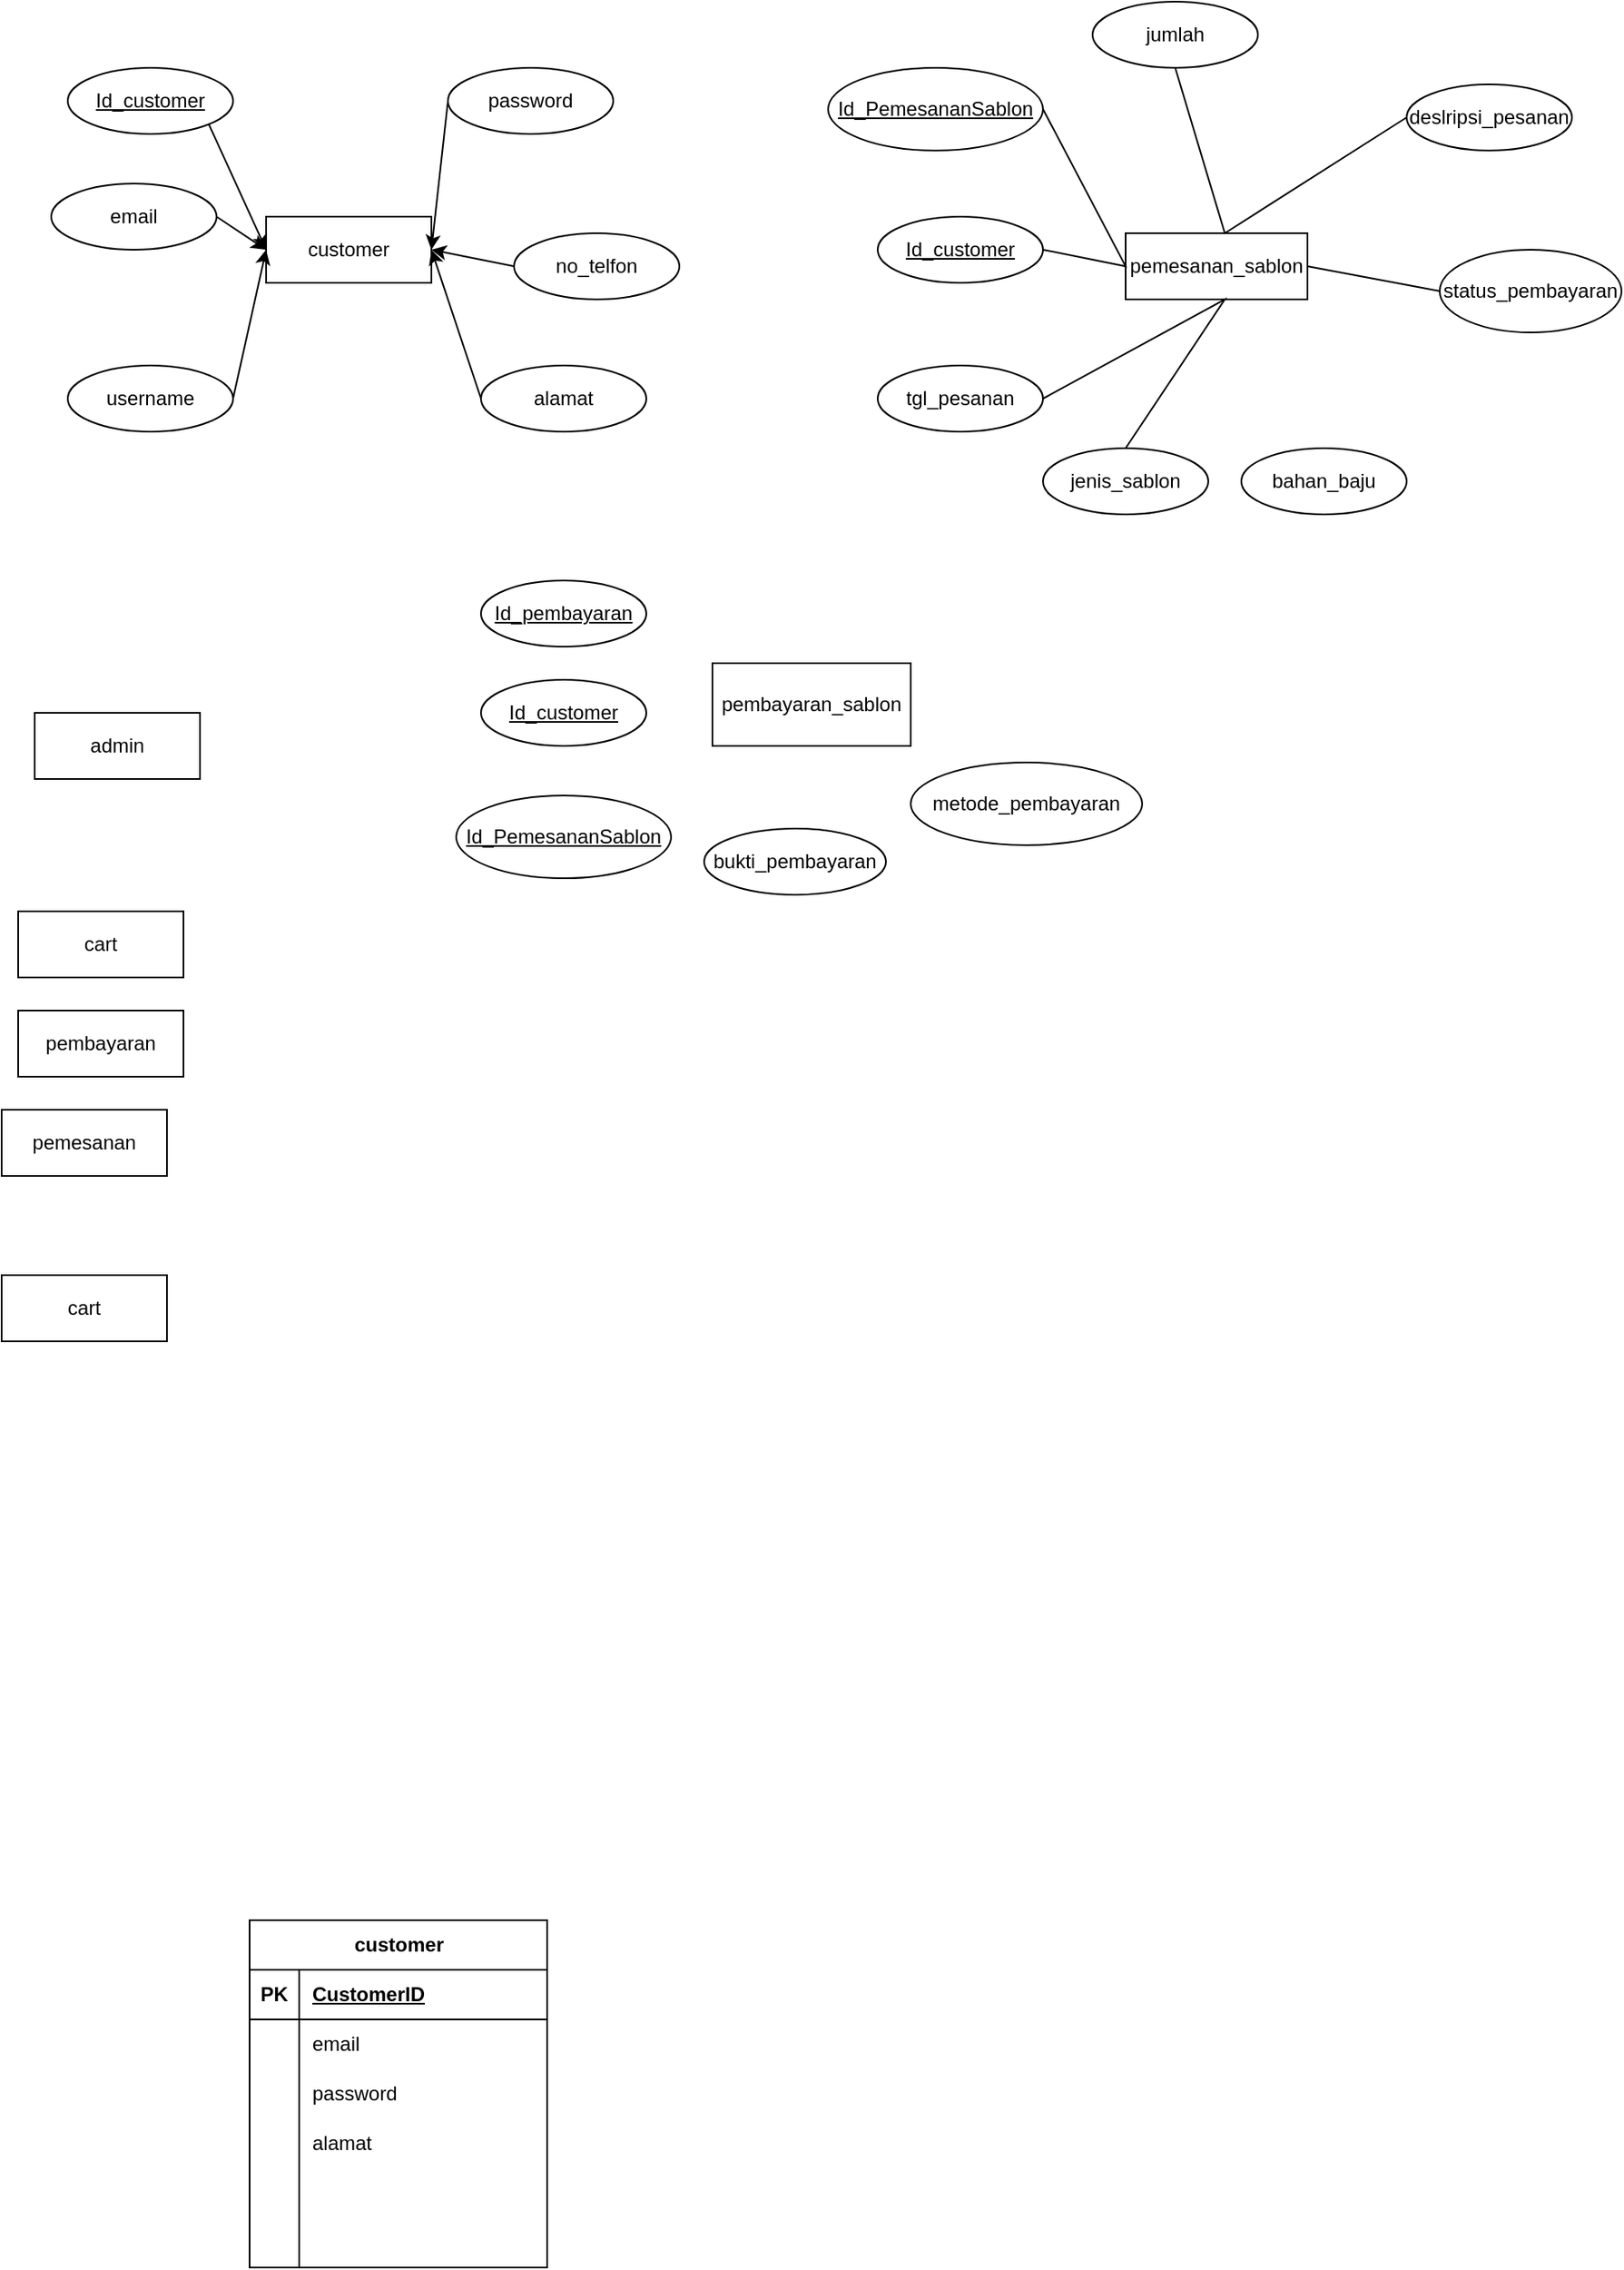 <mxfile version="21.1.1" type="github">
  <diagram id="R2lEEEUBdFMjLlhIrx00" name="Page-1">
    <mxGraphModel dx="1730" dy="444" grid="1" gridSize="10" guides="1" tooltips="1" connect="1" arrows="1" fold="1" page="1" pageScale="1" pageWidth="850" pageHeight="1100" math="0" shadow="0" extFonts="Permanent Marker^https://fonts.googleapis.com/css?family=Permanent+Marker">
      <root>
        <mxCell id="0" />
        <mxCell id="1" parent="0" />
        <mxCell id="5mV2cB9xephwo2F0kHvx-2" value="customer&lt;br&gt;" style="whiteSpace=wrap;html=1;align=center;" parent="1" vertex="1">
          <mxGeometry x="150" y="140" width="100" height="40" as="geometry" />
        </mxCell>
        <mxCell id="5mV2cB9xephwo2F0kHvx-3" value="admin" style="whiteSpace=wrap;html=1;align=center;" parent="1" vertex="1">
          <mxGeometry x="10" y="440" width="100" height="40" as="geometry" />
        </mxCell>
        <mxCell id="5mV2cB9xephwo2F0kHvx-5" value="pemesanan" style="whiteSpace=wrap;html=1;align=center;" parent="1" vertex="1">
          <mxGeometry x="-10" y="680" width="100" height="40" as="geometry" />
        </mxCell>
        <mxCell id="5mV2cB9xephwo2F0kHvx-6" value="pemesanan_sablon" style="whiteSpace=wrap;html=1;align=center;" parent="1" vertex="1">
          <mxGeometry x="670" y="150" width="110" height="40" as="geometry" />
        </mxCell>
        <mxCell id="5mV2cB9xephwo2F0kHvx-7" value="pembayaran_sablon" style="whiteSpace=wrap;html=1;align=center;" parent="1" vertex="1">
          <mxGeometry x="420" y="410" width="120" height="50" as="geometry" />
        </mxCell>
        <mxCell id="5mV2cB9xephwo2F0kHvx-8" value="pembayaran" style="whiteSpace=wrap;html=1;align=center;" parent="1" vertex="1">
          <mxGeometry y="620" width="100" height="40" as="geometry" />
        </mxCell>
        <mxCell id="5mV2cB9xephwo2F0kHvx-9" value="cart" style="whiteSpace=wrap;html=1;align=center;" parent="1" vertex="1">
          <mxGeometry x="-10" y="780" width="100" height="40" as="geometry" />
        </mxCell>
        <mxCell id="5mV2cB9xephwo2F0kHvx-10" value="cart" style="whiteSpace=wrap;html=1;align=center;" parent="1" vertex="1">
          <mxGeometry y="560" width="100" height="40" as="geometry" />
        </mxCell>
        <mxCell id="WgaGpkO2jQIKQM-egrKY-1" value="customer" style="shape=table;startSize=30;container=1;collapsible=1;childLayout=tableLayout;fixedRows=1;rowLines=0;fontStyle=1;align=center;resizeLast=1;html=1;" parent="1" vertex="1">
          <mxGeometry x="140" y="1170" width="180" height="210" as="geometry" />
        </mxCell>
        <mxCell id="WgaGpkO2jQIKQM-egrKY-2" value="" style="shape=tableRow;horizontal=0;startSize=0;swimlaneHead=0;swimlaneBody=0;fillColor=none;collapsible=0;dropTarget=0;points=[[0,0.5],[1,0.5]];portConstraint=eastwest;top=0;left=0;right=0;bottom=1;" parent="WgaGpkO2jQIKQM-egrKY-1" vertex="1">
          <mxGeometry y="30" width="180" height="30" as="geometry" />
        </mxCell>
        <mxCell id="WgaGpkO2jQIKQM-egrKY-3" value="PK" style="shape=partialRectangle;connectable=0;fillColor=none;top=0;left=0;bottom=0;right=0;fontStyle=1;overflow=hidden;whiteSpace=wrap;html=1;" parent="WgaGpkO2jQIKQM-egrKY-2" vertex="1">
          <mxGeometry width="30" height="30" as="geometry">
            <mxRectangle width="30" height="30" as="alternateBounds" />
          </mxGeometry>
        </mxCell>
        <mxCell id="WgaGpkO2jQIKQM-egrKY-4" value="CustomerID" style="shape=partialRectangle;connectable=0;fillColor=none;top=0;left=0;bottom=0;right=0;align=left;spacingLeft=6;fontStyle=5;overflow=hidden;whiteSpace=wrap;html=1;" parent="WgaGpkO2jQIKQM-egrKY-2" vertex="1">
          <mxGeometry x="30" width="150" height="30" as="geometry">
            <mxRectangle width="150" height="30" as="alternateBounds" />
          </mxGeometry>
        </mxCell>
        <mxCell id="WgaGpkO2jQIKQM-egrKY-5" value="" style="shape=tableRow;horizontal=0;startSize=0;swimlaneHead=0;swimlaneBody=0;fillColor=none;collapsible=0;dropTarget=0;points=[[0,0.5],[1,0.5]];portConstraint=eastwest;top=0;left=0;right=0;bottom=0;" parent="WgaGpkO2jQIKQM-egrKY-1" vertex="1">
          <mxGeometry y="60" width="180" height="30" as="geometry" />
        </mxCell>
        <mxCell id="WgaGpkO2jQIKQM-egrKY-6" value="" style="shape=partialRectangle;connectable=0;fillColor=none;top=0;left=0;bottom=0;right=0;editable=1;overflow=hidden;whiteSpace=wrap;html=1;" parent="WgaGpkO2jQIKQM-egrKY-5" vertex="1">
          <mxGeometry width="30" height="30" as="geometry">
            <mxRectangle width="30" height="30" as="alternateBounds" />
          </mxGeometry>
        </mxCell>
        <mxCell id="WgaGpkO2jQIKQM-egrKY-7" value="email" style="shape=partialRectangle;connectable=0;fillColor=none;top=0;left=0;bottom=0;right=0;align=left;spacingLeft=6;overflow=hidden;whiteSpace=wrap;html=1;" parent="WgaGpkO2jQIKQM-egrKY-5" vertex="1">
          <mxGeometry x="30" width="150" height="30" as="geometry">
            <mxRectangle width="150" height="30" as="alternateBounds" />
          </mxGeometry>
        </mxCell>
        <mxCell id="WgaGpkO2jQIKQM-egrKY-8" value="" style="shape=tableRow;horizontal=0;startSize=0;swimlaneHead=0;swimlaneBody=0;fillColor=none;collapsible=0;dropTarget=0;points=[[0,0.5],[1,0.5]];portConstraint=eastwest;top=0;left=0;right=0;bottom=0;" parent="WgaGpkO2jQIKQM-egrKY-1" vertex="1">
          <mxGeometry y="90" width="180" height="30" as="geometry" />
        </mxCell>
        <mxCell id="WgaGpkO2jQIKQM-egrKY-9" value="" style="shape=partialRectangle;connectable=0;fillColor=none;top=0;left=0;bottom=0;right=0;editable=1;overflow=hidden;whiteSpace=wrap;html=1;" parent="WgaGpkO2jQIKQM-egrKY-8" vertex="1">
          <mxGeometry width="30" height="30" as="geometry">
            <mxRectangle width="30" height="30" as="alternateBounds" />
          </mxGeometry>
        </mxCell>
        <mxCell id="WgaGpkO2jQIKQM-egrKY-10" value="password" style="shape=partialRectangle;connectable=0;fillColor=none;top=0;left=0;bottom=0;right=0;align=left;spacingLeft=6;overflow=hidden;whiteSpace=wrap;html=1;" parent="WgaGpkO2jQIKQM-egrKY-8" vertex="1">
          <mxGeometry x="30" width="150" height="30" as="geometry">
            <mxRectangle width="150" height="30" as="alternateBounds" />
          </mxGeometry>
        </mxCell>
        <mxCell id="WgaGpkO2jQIKQM-egrKY-11" value="" style="shape=tableRow;horizontal=0;startSize=0;swimlaneHead=0;swimlaneBody=0;fillColor=none;collapsible=0;dropTarget=0;points=[[0,0.5],[1,0.5]];portConstraint=eastwest;top=0;left=0;right=0;bottom=0;" parent="WgaGpkO2jQIKQM-egrKY-1" vertex="1">
          <mxGeometry y="120" width="180" height="30" as="geometry" />
        </mxCell>
        <mxCell id="WgaGpkO2jQIKQM-egrKY-12" value="" style="shape=partialRectangle;connectable=0;fillColor=none;top=0;left=0;bottom=0;right=0;editable=1;overflow=hidden;whiteSpace=wrap;html=1;" parent="WgaGpkO2jQIKQM-egrKY-11" vertex="1">
          <mxGeometry width="30" height="30" as="geometry">
            <mxRectangle width="30" height="30" as="alternateBounds" />
          </mxGeometry>
        </mxCell>
        <mxCell id="WgaGpkO2jQIKQM-egrKY-13" value="alamat" style="shape=partialRectangle;connectable=0;fillColor=none;top=0;left=0;bottom=0;right=0;align=left;spacingLeft=6;overflow=hidden;whiteSpace=wrap;html=1;" parent="WgaGpkO2jQIKQM-egrKY-11" vertex="1">
          <mxGeometry x="30" width="150" height="30" as="geometry">
            <mxRectangle width="150" height="30" as="alternateBounds" />
          </mxGeometry>
        </mxCell>
        <mxCell id="WgaGpkO2jQIKQM-egrKY-30" style="shape=tableRow;horizontal=0;startSize=0;swimlaneHead=0;swimlaneBody=0;fillColor=none;collapsible=0;dropTarget=0;points=[[0,0.5],[1,0.5]];portConstraint=eastwest;top=0;left=0;right=0;bottom=0;" parent="WgaGpkO2jQIKQM-egrKY-1" vertex="1">
          <mxGeometry y="150" width="180" height="30" as="geometry" />
        </mxCell>
        <mxCell id="WgaGpkO2jQIKQM-egrKY-31" style="shape=partialRectangle;connectable=0;fillColor=none;top=0;left=0;bottom=0;right=0;editable=1;overflow=hidden;whiteSpace=wrap;html=1;" parent="WgaGpkO2jQIKQM-egrKY-30" vertex="1">
          <mxGeometry width="30" height="30" as="geometry">
            <mxRectangle width="30" height="30" as="alternateBounds" />
          </mxGeometry>
        </mxCell>
        <mxCell id="WgaGpkO2jQIKQM-egrKY-32" style="shape=partialRectangle;connectable=0;fillColor=none;top=0;left=0;bottom=0;right=0;align=left;spacingLeft=6;overflow=hidden;whiteSpace=wrap;html=1;" parent="WgaGpkO2jQIKQM-egrKY-30" vertex="1">
          <mxGeometry x="30" width="150" height="30" as="geometry">
            <mxRectangle width="150" height="30" as="alternateBounds" />
          </mxGeometry>
        </mxCell>
        <mxCell id="WgaGpkO2jQIKQM-egrKY-33" style="shape=tableRow;horizontal=0;startSize=0;swimlaneHead=0;swimlaneBody=0;fillColor=none;collapsible=0;dropTarget=0;points=[[0,0.5],[1,0.5]];portConstraint=eastwest;top=0;left=0;right=0;bottom=0;" parent="WgaGpkO2jQIKQM-egrKY-1" vertex="1">
          <mxGeometry y="180" width="180" height="30" as="geometry" />
        </mxCell>
        <mxCell id="WgaGpkO2jQIKQM-egrKY-34" style="shape=partialRectangle;connectable=0;fillColor=none;top=0;left=0;bottom=0;right=0;editable=1;overflow=hidden;whiteSpace=wrap;html=1;" parent="WgaGpkO2jQIKQM-egrKY-33" vertex="1">
          <mxGeometry width="30" height="30" as="geometry">
            <mxRectangle width="30" height="30" as="alternateBounds" />
          </mxGeometry>
        </mxCell>
        <mxCell id="WgaGpkO2jQIKQM-egrKY-35" style="shape=partialRectangle;connectable=0;fillColor=none;top=0;left=0;bottom=0;right=0;align=left;spacingLeft=6;overflow=hidden;whiteSpace=wrap;html=1;" parent="WgaGpkO2jQIKQM-egrKY-33" vertex="1">
          <mxGeometry x="30" width="150" height="30" as="geometry">
            <mxRectangle width="150" height="30" as="alternateBounds" />
          </mxGeometry>
        </mxCell>
        <mxCell id="6rPEh_bnvKrcq9A52BbG-6" style="rounded=0;orthogonalLoop=1;jettySize=auto;html=1;exitX=1;exitY=1;exitDx=0;exitDy=0;entryX=0;entryY=0.5;entryDx=0;entryDy=0;" parent="1" source="YTI3r-vrlZ_UczR5QLay-1" target="5mV2cB9xephwo2F0kHvx-2" edge="1">
          <mxGeometry relative="1" as="geometry" />
        </mxCell>
        <mxCell id="YTI3r-vrlZ_UczR5QLay-1" value="Id_customer" style="ellipse;whiteSpace=wrap;html=1;align=center;fontStyle=4;" parent="1" vertex="1">
          <mxGeometry x="30" y="50" width="100" height="40" as="geometry" />
        </mxCell>
        <mxCell id="6rPEh_bnvKrcq9A52BbG-8" style="rounded=0;orthogonalLoop=1;jettySize=auto;html=1;exitX=1;exitY=0.5;exitDx=0;exitDy=0;entryX=0;entryY=0.5;entryDx=0;entryDy=0;" parent="1" source="YTI3r-vrlZ_UczR5QLay-3" target="5mV2cB9xephwo2F0kHvx-2" edge="1">
          <mxGeometry relative="1" as="geometry" />
        </mxCell>
        <mxCell id="YTI3r-vrlZ_UczR5QLay-3" value="username" style="ellipse;whiteSpace=wrap;html=1;align=center;" parent="1" vertex="1">
          <mxGeometry x="30" y="230" width="100" height="40" as="geometry" />
        </mxCell>
        <mxCell id="6rPEh_bnvKrcq9A52BbG-7" style="rounded=0;orthogonalLoop=1;jettySize=auto;html=1;exitX=1;exitY=0.5;exitDx=0;exitDy=0;entryX=0;entryY=0.5;entryDx=0;entryDy=0;" parent="1" source="YTI3r-vrlZ_UczR5QLay-4" target="5mV2cB9xephwo2F0kHvx-2" edge="1">
          <mxGeometry relative="1" as="geometry" />
        </mxCell>
        <mxCell id="YTI3r-vrlZ_UczR5QLay-4" value="email" style="ellipse;whiteSpace=wrap;html=1;align=center;" parent="1" vertex="1">
          <mxGeometry x="20" y="120" width="100" height="40" as="geometry" />
        </mxCell>
        <mxCell id="6rPEh_bnvKrcq9A52BbG-9" style="rounded=0;orthogonalLoop=1;jettySize=auto;html=1;exitX=0;exitY=0.5;exitDx=0;exitDy=0;entryX=1;entryY=0.5;entryDx=0;entryDy=0;" parent="1" source="YTI3r-vrlZ_UczR5QLay-5" target="5mV2cB9xephwo2F0kHvx-2" edge="1">
          <mxGeometry relative="1" as="geometry" />
        </mxCell>
        <mxCell id="YTI3r-vrlZ_UczR5QLay-5" value="password" style="ellipse;whiteSpace=wrap;html=1;align=center;" parent="1" vertex="1">
          <mxGeometry x="260" y="50" width="100" height="40" as="geometry" />
        </mxCell>
        <mxCell id="6rPEh_bnvKrcq9A52BbG-11" style="rounded=0;orthogonalLoop=1;jettySize=auto;html=1;exitX=0;exitY=0.5;exitDx=0;exitDy=0;entryX=1;entryY=0.5;entryDx=0;entryDy=0;" parent="1" source="YTI3r-vrlZ_UczR5QLay-6" target="5mV2cB9xephwo2F0kHvx-2" edge="1">
          <mxGeometry relative="1" as="geometry" />
        </mxCell>
        <mxCell id="YTI3r-vrlZ_UczR5QLay-6" value="alamat" style="ellipse;whiteSpace=wrap;html=1;align=center;" parent="1" vertex="1">
          <mxGeometry x="280" y="230" width="100" height="40" as="geometry" />
        </mxCell>
        <mxCell id="6rPEh_bnvKrcq9A52BbG-10" style="rounded=0;orthogonalLoop=1;jettySize=auto;html=1;exitX=0;exitY=0.5;exitDx=0;exitDy=0;" parent="1" source="YTI3r-vrlZ_UczR5QLay-7" edge="1">
          <mxGeometry relative="1" as="geometry">
            <mxPoint x="250.0" y="160.0" as="targetPoint" />
          </mxGeometry>
        </mxCell>
        <mxCell id="YTI3r-vrlZ_UczR5QLay-7" value="no_telfon" style="ellipse;whiteSpace=wrap;html=1;align=center;" parent="1" vertex="1">
          <mxGeometry x="300" y="150" width="100" height="40" as="geometry" />
        </mxCell>
        <mxCell id="YTI3r-vrlZ_UczR5QLay-8" value="Id_PemesananSablon" style="ellipse;whiteSpace=wrap;html=1;align=center;fontStyle=4;" parent="1" vertex="1">
          <mxGeometry x="490" y="50" width="130" height="50" as="geometry" />
        </mxCell>
        <mxCell id="YTI3r-vrlZ_UczR5QLay-9" value="tgl_pesanan" style="ellipse;whiteSpace=wrap;html=1;align=center;" parent="1" vertex="1">
          <mxGeometry x="520" y="230" width="100" height="40" as="geometry" />
        </mxCell>
        <mxCell id="0i90_Ah9qwGSS9QuldRk-4" value="jenis_sablon" style="ellipse;whiteSpace=wrap;html=1;align=center;" parent="1" vertex="1">
          <mxGeometry x="620" y="280" width="100" height="40" as="geometry" />
        </mxCell>
        <mxCell id="0i90_Ah9qwGSS9QuldRk-5" value="jumlah" style="ellipse;whiteSpace=wrap;html=1;align=center;" parent="1" vertex="1">
          <mxGeometry x="650" y="10" width="100" height="40" as="geometry" />
        </mxCell>
        <mxCell id="0i90_Ah9qwGSS9QuldRk-6" value="deslripsi_pesanan" style="ellipse;whiteSpace=wrap;html=1;align=center;" parent="1" vertex="1">
          <mxGeometry x="840" y="60" width="100" height="40" as="geometry" />
        </mxCell>
        <mxCell id="ONWFa-ybsfFDMQkK8CN--2" value="" style="endArrow=none;html=1;rounded=0;entryX=1;entryY=0.5;entryDx=0;entryDy=0;exitX=1;exitY=0.5;exitDx=0;exitDy=0;" edge="1" parent="1" target="YTI3r-vrlZ_UczR5QLay-8">
          <mxGeometry relative="1" as="geometry">
            <mxPoint x="620.0" y="160" as="sourcePoint" />
            <mxPoint x="570" y="170" as="targetPoint" />
            <Array as="points">
              <mxPoint x="670" y="170" />
            </Array>
          </mxGeometry>
        </mxCell>
        <mxCell id="ONWFa-ybsfFDMQkK8CN--3" value="Id_customer" style="ellipse;whiteSpace=wrap;html=1;align=center;fontStyle=4;" vertex="1" parent="1">
          <mxGeometry x="520" y="140" width="100" height="40" as="geometry" />
        </mxCell>
        <mxCell id="ONWFa-ybsfFDMQkK8CN--4" value="" style="endArrow=none;html=1;rounded=0;entryX=1;entryY=0.5;entryDx=0;entryDy=0;exitX=0.5;exitY=0;exitDx=0;exitDy=0;" edge="1" parent="1" source="0i90_Ah9qwGSS9QuldRk-4" target="YTI3r-vrlZ_UczR5QLay-9">
          <mxGeometry relative="1" as="geometry">
            <mxPoint x="330" y="170" as="sourcePoint" />
            <mxPoint x="490" y="170" as="targetPoint" />
            <Array as="points">
              <mxPoint x="730" y="190" />
            </Array>
          </mxGeometry>
        </mxCell>
        <mxCell id="ONWFa-ybsfFDMQkK8CN--5" value="" style="endArrow=none;html=1;rounded=0;exitX=0.5;exitY=1;exitDx=0;exitDy=0;entryX=0;entryY=0.5;entryDx=0;entryDy=0;" edge="1" parent="1" source="0i90_Ah9qwGSS9QuldRk-5" target="0i90_Ah9qwGSS9QuldRk-6">
          <mxGeometry relative="1" as="geometry">
            <mxPoint x="670" y="170" as="sourcePoint" />
            <mxPoint x="830" y="90" as="targetPoint" />
            <Array as="points">
              <mxPoint x="730" y="150" />
            </Array>
          </mxGeometry>
        </mxCell>
        <mxCell id="ONWFa-ybsfFDMQkK8CN--6" value="Id_customer" style="ellipse;whiteSpace=wrap;html=1;align=center;fontStyle=4;" vertex="1" parent="1">
          <mxGeometry x="280" y="420" width="100" height="40" as="geometry" />
        </mxCell>
        <mxCell id="ONWFa-ybsfFDMQkK8CN--7" value="Id_pembayaran" style="ellipse;whiteSpace=wrap;html=1;align=center;fontStyle=4;" vertex="1" parent="1">
          <mxGeometry x="280" y="360" width="100" height="40" as="geometry" />
        </mxCell>
        <mxCell id="ONWFa-ybsfFDMQkK8CN--8" value="status_pembayaran" style="ellipse;whiteSpace=wrap;html=1;align=center;" vertex="1" parent="1">
          <mxGeometry x="860" y="160" width="110" height="50" as="geometry" />
        </mxCell>
        <mxCell id="ONWFa-ybsfFDMQkK8CN--9" value="" style="endArrow=none;html=1;rounded=0;entryX=0;entryY=0.5;entryDx=0;entryDy=0;exitX=1;exitY=0.5;exitDx=0;exitDy=0;" edge="1" parent="1" source="5mV2cB9xephwo2F0kHvx-6" target="ONWFa-ybsfFDMQkK8CN--8">
          <mxGeometry relative="1" as="geometry">
            <mxPoint x="800" y="180" as="sourcePoint" />
            <mxPoint x="690" y="190" as="targetPoint" />
          </mxGeometry>
        </mxCell>
        <mxCell id="ONWFa-ybsfFDMQkK8CN--10" value="bahan_baju" style="ellipse;whiteSpace=wrap;html=1;align=center;" vertex="1" parent="1">
          <mxGeometry x="740" y="280" width="100" height="40" as="geometry" />
        </mxCell>
        <mxCell id="ONWFa-ybsfFDMQkK8CN--11" value="Id_PemesananSablon" style="ellipse;whiteSpace=wrap;html=1;align=center;fontStyle=4;" vertex="1" parent="1">
          <mxGeometry x="265" y="490" width="130" height="50" as="geometry" />
        </mxCell>
        <mxCell id="ONWFa-ybsfFDMQkK8CN--12" value="bukti_pembayaran" style="ellipse;whiteSpace=wrap;html=1;align=center;" vertex="1" parent="1">
          <mxGeometry x="415" y="510" width="110" height="40" as="geometry" />
        </mxCell>
        <mxCell id="ONWFa-ybsfFDMQkK8CN--13" value="metode_pembayaran" style="ellipse;whiteSpace=wrap;html=1;align=center;" vertex="1" parent="1">
          <mxGeometry x="540" y="470" width="140" height="50" as="geometry" />
        </mxCell>
      </root>
    </mxGraphModel>
  </diagram>
</mxfile>
